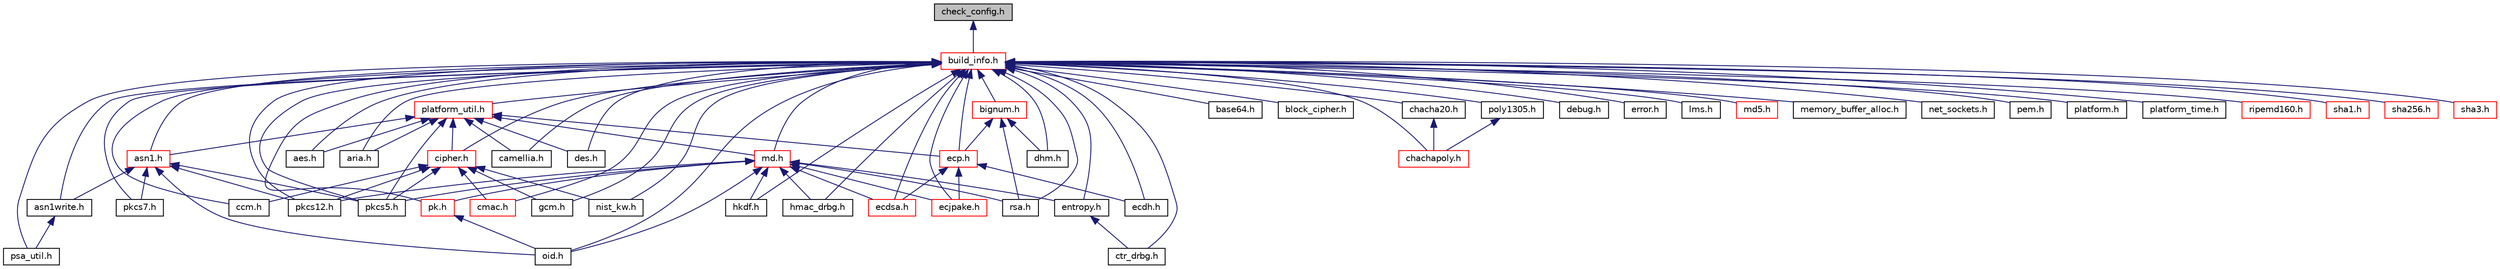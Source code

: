 digraph "check_config.h"
{
 // LATEX_PDF_SIZE
  edge [fontname="Helvetica",fontsize="10",labelfontname="Helvetica",labelfontsize="10"];
  node [fontname="Helvetica",fontsize="10",shape=record];
  Node1 [label="check_config.h",height=0.2,width=0.4,color="black", fillcolor="grey75", style="filled", fontcolor="black",tooltip="Consistency checks for configuration options."];
  Node1 -> Node2 [dir="back",color="midnightblue",fontsize="10",style="solid",fontname="Helvetica"];
  Node2 [label="build_info.h",height=0.2,width=0.4,color="red", fillcolor="white", style="filled",URL="$mbedtls_2build__info_8h.html",tooltip="Build-time configuration info."];
  Node2 -> Node3 [dir="back",color="midnightblue",fontsize="10",style="solid",fontname="Helvetica"];
  Node3 [label="aes.h",height=0.2,width=0.4,color="black", fillcolor="white", style="filled",URL="$aes_8h.html",tooltip="This file contains AES definitions and functions."];
  Node2 -> Node4 [dir="back",color="midnightblue",fontsize="10",style="solid",fontname="Helvetica"];
  Node4 [label="aria.h",height=0.2,width=0.4,color="black", fillcolor="white", style="filled",URL="$aria_8h.html",tooltip="ARIA block cipher."];
  Node2 -> Node5 [dir="back",color="midnightblue",fontsize="10",style="solid",fontname="Helvetica"];
  Node5 [label="asn1.h",height=0.2,width=0.4,color="red", fillcolor="white", style="filled",URL="$asn1_8h.html",tooltip="Generic ASN.1 parsing."];
  Node5 -> Node6 [dir="back",color="midnightblue",fontsize="10",style="solid",fontname="Helvetica"];
  Node6 [label="asn1write.h",height=0.2,width=0.4,color="black", fillcolor="white", style="filled",URL="$asn1write_8h.html",tooltip="ASN.1 buffer writing functionality."];
  Node6 -> Node7 [dir="back",color="midnightblue",fontsize="10",style="solid",fontname="Helvetica"];
  Node7 [label="psa_util.h",height=0.2,width=0.4,color="black", fillcolor="white", style="filled",URL="$psa__util_8h.html",tooltip="Utility functions for the use of the PSA Crypto library."];
  Node5 -> Node8 [dir="back",color="midnightblue",fontsize="10",style="solid",fontname="Helvetica"];
  Node8 [label="oid.h",height=0.2,width=0.4,color="black", fillcolor="white", style="filled",URL="$oid_8h.html",tooltip="Object Identifier (OID) database."];
  Node5 -> Node9 [dir="back",color="midnightblue",fontsize="10",style="solid",fontname="Helvetica"];
  Node9 [label="pkcs12.h",height=0.2,width=0.4,color="black", fillcolor="white", style="filled",URL="$pkcs12_8h.html",tooltip="PKCS#12 Personal Information Exchange Syntax."];
  Node5 -> Node10 [dir="back",color="midnightblue",fontsize="10",style="solid",fontname="Helvetica"];
  Node10 [label="pkcs5.h",height=0.2,width=0.4,color="black", fillcolor="white", style="filled",URL="$pkcs5_8h.html",tooltip="PKCS#5 functions."];
  Node5 -> Node11 [dir="back",color="midnightblue",fontsize="10",style="solid",fontname="Helvetica"];
  Node11 [label="pkcs7.h",height=0.2,width=0.4,color="black", fillcolor="white", style="filled",URL="$pkcs7_8h.html",tooltip="PKCS #7 generic defines and structures https://tools.ietf.org/html/rfc2315."];
  Node2 -> Node6 [dir="back",color="midnightblue",fontsize="10",style="solid",fontname="Helvetica"];
  Node2 -> Node16 [dir="back",color="midnightblue",fontsize="10",style="solid",fontname="Helvetica"];
  Node16 [label="base64.h",height=0.2,width=0.4,color="black", fillcolor="white", style="filled",URL="$base64_8h.html",tooltip="RFC 1521 base64 encoding/decoding."];
  Node2 -> Node17 [dir="back",color="midnightblue",fontsize="10",style="solid",fontname="Helvetica"];
  Node17 [label="bignum.h",height=0.2,width=0.4,color="red", fillcolor="white", style="filled",URL="$bignum_8h.html",tooltip="Multi-precision integer library."];
  Node17 -> Node18 [dir="back",color="midnightblue",fontsize="10",style="solid",fontname="Helvetica"];
  Node18 [label="dhm.h",height=0.2,width=0.4,color="black", fillcolor="white", style="filled",URL="$dhm_8h.html",tooltip="This file contains Diffie-Hellman-Merkle (DHM) key exchange definitions and functions."];
  Node17 -> Node19 [dir="back",color="midnightblue",fontsize="10",style="solid",fontname="Helvetica"];
  Node19 [label="ecp.h",height=0.2,width=0.4,color="red", fillcolor="white", style="filled",URL="$ecp_8h.html",tooltip="This file provides an API for Elliptic Curves over GF(P) (ECP)."];
  Node19 -> Node20 [dir="back",color="midnightblue",fontsize="10",style="solid",fontname="Helvetica"];
  Node20 [label="ecdh.h",height=0.2,width=0.4,color="black", fillcolor="white", style="filled",URL="$ecdh_8h.html",tooltip="This file contains ECDH definitions and functions."];
  Node19 -> Node21 [dir="back",color="midnightblue",fontsize="10",style="solid",fontname="Helvetica"];
  Node21 [label="ecdsa.h",height=0.2,width=0.4,color="red", fillcolor="white", style="filled",URL="$ecdsa_8h.html",tooltip="This file contains ECDSA definitions and functions."];
  Node19 -> Node35 [dir="back",color="midnightblue",fontsize="10",style="solid",fontname="Helvetica"];
  Node35 [label="ecjpake.h",height=0.2,width=0.4,color="red", fillcolor="white", style="filled",URL="$ecjpake_8h.html",tooltip="Elliptic curve J-PAKE."];
  Node17 -> Node36 [dir="back",color="midnightblue",fontsize="10",style="solid",fontname="Helvetica"];
  Node36 [label="rsa.h",height=0.2,width=0.4,color="black", fillcolor="white", style="filled",URL="$rsa_8h.html",tooltip="This file provides an API for the RSA public-key cryptosystem."];
  Node2 -> Node37 [dir="back",color="midnightblue",fontsize="10",style="solid",fontname="Helvetica"];
  Node37 [label="block_cipher.h",height=0.2,width=0.4,color="black", fillcolor="white", style="filled",URL="$block__cipher_8h.html",tooltip="Internal abstraction layer."];
  Node2 -> Node38 [dir="back",color="midnightblue",fontsize="10",style="solid",fontname="Helvetica"];
  Node38 [label="camellia.h",height=0.2,width=0.4,color="black", fillcolor="white", style="filled",URL="$camellia_8h.html",tooltip="Camellia block cipher."];
  Node2 -> Node39 [dir="back",color="midnightblue",fontsize="10",style="solid",fontname="Helvetica"];
  Node39 [label="ccm.h",height=0.2,width=0.4,color="black", fillcolor="white", style="filled",URL="$ccm_8h.html",tooltip="This file provides an API for the CCM authenticated encryption mode for block ciphers."];
  Node2 -> Node40 [dir="back",color="midnightblue",fontsize="10",style="solid",fontname="Helvetica"];
  Node40 [label="chacha20.h",height=0.2,width=0.4,color="black", fillcolor="white", style="filled",URL="$chacha20_8h.html",tooltip="This file contains ChaCha20 definitions and functions."];
  Node40 -> Node41 [dir="back",color="midnightblue",fontsize="10",style="solid",fontname="Helvetica"];
  Node41 [label="chachapoly.h",height=0.2,width=0.4,color="red", fillcolor="white", style="filled",URL="$chachapoly_8h.html",tooltip="This file contains the AEAD-ChaCha20-Poly1305 definitions and functions."];
  Node2 -> Node41 [dir="back",color="midnightblue",fontsize="10",style="solid",fontname="Helvetica"];
  Node2 -> Node42 [dir="back",color="midnightblue",fontsize="10",style="solid",fontname="Helvetica"];
  Node42 [label="cipher.h",height=0.2,width=0.4,color="red", fillcolor="white", style="filled",URL="$cipher_8h.html",tooltip="This file contains an abstraction interface for use with the cipher primitives provided by the librar..."];
  Node42 -> Node39 [dir="back",color="midnightblue",fontsize="10",style="solid",fontname="Helvetica"];
  Node42 -> Node43 [dir="back",color="midnightblue",fontsize="10",style="solid",fontname="Helvetica"];
  Node43 [label="cmac.h",height=0.2,width=0.4,color="red", fillcolor="white", style="filled",URL="$cmac_8h.html",tooltip="This file contains CMAC definitions and functions."];
  Node42 -> Node44 [dir="back",color="midnightblue",fontsize="10",style="solid",fontname="Helvetica"];
  Node44 [label="gcm.h",height=0.2,width=0.4,color="black", fillcolor="white", style="filled",URL="$gcm_8h.html",tooltip="This file contains GCM definitions and functions."];
  Node42 -> Node45 [dir="back",color="midnightblue",fontsize="10",style="solid",fontname="Helvetica"];
  Node45 [label="nist_kw.h",height=0.2,width=0.4,color="black", fillcolor="white", style="filled",URL="$nist__kw_8h.html",tooltip="This file provides an API for key wrapping (KW) and key wrapping with padding (KWP) as defined in NIS..."];
  Node42 -> Node9 [dir="back",color="midnightblue",fontsize="10",style="solid",fontname="Helvetica"];
  Node42 -> Node10 [dir="back",color="midnightblue",fontsize="10",style="solid",fontname="Helvetica"];
  Node2 -> Node43 [dir="back",color="midnightblue",fontsize="10",style="solid",fontname="Helvetica"];
  Node2 -> Node26 [dir="back",color="midnightblue",fontsize="10",style="solid",fontname="Helvetica"];
  Node26 [label="ctr_drbg.h",height=0.2,width=0.4,color="black", fillcolor="white", style="filled",URL="$ctr__drbg_8h.html",tooltip="This file contains definitions and functions for the CTR_DRBG pseudorandom generator."];
  Node2 -> Node49 [dir="back",color="midnightblue",fontsize="10",style="solid",fontname="Helvetica"];
  Node49 [label="entropy.h",height=0.2,width=0.4,color="black", fillcolor="white", style="filled",URL="$entropy_8h.html",tooltip="Entropy accumulator implementation."];
  Node49 -> Node26 [dir="back",color="midnightblue",fontsize="10",style="solid",fontname="Helvetica"];
  Node2 -> Node50 [dir="back",color="midnightblue",fontsize="10",style="solid",fontname="Helvetica"];
  Node50 [label="md.h",height=0.2,width=0.4,color="red", fillcolor="white", style="filled",URL="$md_8h.html",tooltip="This file contains the generic functions for message-digest (hashing) and HMAC."];
  Node50 -> Node49 [dir="back",color="midnightblue",fontsize="10",style="solid",fontname="Helvetica"];
  Node50 -> Node21 [dir="back",color="midnightblue",fontsize="10",style="solid",fontname="Helvetica"];
  Node50 -> Node35 [dir="back",color="midnightblue",fontsize="10",style="solid",fontname="Helvetica"];
  Node50 -> Node51 [dir="back",color="midnightblue",fontsize="10",style="solid",fontname="Helvetica"];
  Node51 [label="hkdf.h",height=0.2,width=0.4,color="black", fillcolor="white", style="filled",URL="$hkdf_8h.html",tooltip="This file contains the HKDF interface."];
  Node50 -> Node52 [dir="back",color="midnightblue",fontsize="10",style="solid",fontname="Helvetica"];
  Node52 [label="hmac_drbg.h",height=0.2,width=0.4,color="black", fillcolor="white", style="filled",URL="$hmac__drbg_8h.html",tooltip="The HMAC_DRBG pseudorandom generator."];
  Node50 -> Node8 [dir="back",color="midnightblue",fontsize="10",style="solid",fontname="Helvetica"];
  Node50 -> Node53 [dir="back",color="midnightblue",fontsize="10",style="solid",fontname="Helvetica"];
  Node53 [label="pk.h",height=0.2,width=0.4,color="red", fillcolor="white", style="filled",URL="$pk_8h.html",tooltip="Public Key abstraction layer."];
  Node53 -> Node8 [dir="back",color="midnightblue",fontsize="10",style="solid",fontname="Helvetica"];
  Node50 -> Node9 [dir="back",color="midnightblue",fontsize="10",style="solid",fontname="Helvetica"];
  Node50 -> Node10 [dir="back",color="midnightblue",fontsize="10",style="solid",fontname="Helvetica"];
  Node50 -> Node36 [dir="back",color="midnightblue",fontsize="10",style="solid",fontname="Helvetica"];
  Node2 -> Node28 [dir="back",color="midnightblue",fontsize="10",style="solid",fontname="Helvetica"];
  Node28 [label="debug.h",height=0.2,width=0.4,color="black", fillcolor="white", style="filled",URL="$debug_8h.html",tooltip="Functions for controlling and providing debug output from the library."];
  Node2 -> Node54 [dir="back",color="midnightblue",fontsize="10",style="solid",fontname="Helvetica"];
  Node54 [label="des.h",height=0.2,width=0.4,color="black", fillcolor="white", style="filled",URL="$des_8h.html",tooltip="DES block cipher."];
  Node2 -> Node18 [dir="back",color="midnightblue",fontsize="10",style="solid",fontname="Helvetica"];
  Node2 -> Node20 [dir="back",color="midnightblue",fontsize="10",style="solid",fontname="Helvetica"];
  Node2 -> Node21 [dir="back",color="midnightblue",fontsize="10",style="solid",fontname="Helvetica"];
  Node2 -> Node35 [dir="back",color="midnightblue",fontsize="10",style="solid",fontname="Helvetica"];
  Node2 -> Node19 [dir="back",color="midnightblue",fontsize="10",style="solid",fontname="Helvetica"];
  Node2 -> Node55 [dir="back",color="midnightblue",fontsize="10",style="solid",fontname="Helvetica"];
  Node55 [label="error.h",height=0.2,width=0.4,color="black", fillcolor="white", style="filled",URL="$mbedtls_2error_8h.html",tooltip="Error to string translation."];
  Node2 -> Node44 [dir="back",color="midnightblue",fontsize="10",style="solid",fontname="Helvetica"];
  Node2 -> Node51 [dir="back",color="midnightblue",fontsize="10",style="solid",fontname="Helvetica"];
  Node2 -> Node52 [dir="back",color="midnightblue",fontsize="10",style="solid",fontname="Helvetica"];
  Node2 -> Node56 [dir="back",color="midnightblue",fontsize="10",style="solid",fontname="Helvetica"];
  Node56 [label="lms.h",height=0.2,width=0.4,color="black", fillcolor="white", style="filled",URL="$lms_8h.html",tooltip="This file provides an API for the LMS post-quantum-safe stateful-hash public-key signature scheme as ..."];
  Node2 -> Node57 [dir="back",color="midnightblue",fontsize="10",style="solid",fontname="Helvetica"];
  Node57 [label="md5.h",height=0.2,width=0.4,color="red", fillcolor="white", style="filled",URL="$md5_8h.html",tooltip="MD5 message digest algorithm (hash function)"];
  Node2 -> Node58 [dir="back",color="midnightblue",fontsize="10",style="solid",fontname="Helvetica"];
  Node58 [label="memory_buffer_alloc.h",height=0.2,width=0.4,color="black", fillcolor="white", style="filled",URL="$memory__buffer__alloc_8h.html",tooltip="Buffer-based memory allocator."];
  Node2 -> Node29 [dir="back",color="midnightblue",fontsize="10",style="solid",fontname="Helvetica"];
  Node29 [label="net_sockets.h",height=0.2,width=0.4,color="black", fillcolor="white", style="filled",URL="$net__sockets_8h.html",tooltip="Network sockets abstraction layer to integrate Mbed TLS into a BSD-style sockets API."];
  Node2 -> Node45 [dir="back",color="midnightblue",fontsize="10",style="solid",fontname="Helvetica"];
  Node2 -> Node8 [dir="back",color="midnightblue",fontsize="10",style="solid",fontname="Helvetica"];
  Node2 -> Node59 [dir="back",color="midnightblue",fontsize="10",style="solid",fontname="Helvetica"];
  Node59 [label="pem.h",height=0.2,width=0.4,color="black", fillcolor="white", style="filled",URL="$pem_8h.html",tooltip="Privacy Enhanced Mail (PEM) decoding."];
  Node2 -> Node53 [dir="back",color="midnightblue",fontsize="10",style="solid",fontname="Helvetica"];
  Node2 -> Node9 [dir="back",color="midnightblue",fontsize="10",style="solid",fontname="Helvetica"];
  Node2 -> Node10 [dir="back",color="midnightblue",fontsize="10",style="solid",fontname="Helvetica"];
  Node2 -> Node11 [dir="back",color="midnightblue",fontsize="10",style="solid",fontname="Helvetica"];
  Node2 -> Node60 [dir="back",color="midnightblue",fontsize="10",style="solid",fontname="Helvetica"];
  Node60 [label="platform.h",height=0.2,width=0.4,color="black", fillcolor="white", style="filled",URL="$platform_8h.html",tooltip="This file contains the definitions and functions of the Mbed TLS platform abstraction layer."];
  Node2 -> Node61 [dir="back",color="midnightblue",fontsize="10",style="solid",fontname="Helvetica"];
  Node61 [label="platform_time.h",height=0.2,width=0.4,color="black", fillcolor="white", style="filled",URL="$platform__time_8h.html",tooltip="Mbed TLS Platform time abstraction."];
  Node2 -> Node62 [dir="back",color="midnightblue",fontsize="10",style="solid",fontname="Helvetica"];
  Node62 [label="platform_util.h",height=0.2,width=0.4,color="red", fillcolor="white", style="filled",URL="$platform__util_8h.html",tooltip="Common and shared functions used by multiple modules in the Mbed TLS library."];
  Node62 -> Node3 [dir="back",color="midnightblue",fontsize="10",style="solid",fontname="Helvetica"];
  Node62 -> Node4 [dir="back",color="midnightblue",fontsize="10",style="solid",fontname="Helvetica"];
  Node62 -> Node5 [dir="back",color="midnightblue",fontsize="10",style="solid",fontname="Helvetica"];
  Node62 -> Node38 [dir="back",color="midnightblue",fontsize="10",style="solid",fontname="Helvetica"];
  Node62 -> Node42 [dir="back",color="midnightblue",fontsize="10",style="solid",fontname="Helvetica"];
  Node62 -> Node50 [dir="back",color="midnightblue",fontsize="10",style="solid",fontname="Helvetica"];
  Node62 -> Node54 [dir="back",color="midnightblue",fontsize="10",style="solid",fontname="Helvetica"];
  Node62 -> Node19 [dir="back",color="midnightblue",fontsize="10",style="solid",fontname="Helvetica"];
  Node62 -> Node10 [dir="back",color="midnightblue",fontsize="10",style="solid",fontname="Helvetica"];
  Node2 -> Node63 [dir="back",color="midnightblue",fontsize="10",style="solid",fontname="Helvetica"];
  Node63 [label="poly1305.h",height=0.2,width=0.4,color="black", fillcolor="white", style="filled",URL="$poly1305_8h.html",tooltip="This file contains Poly1305 definitions and functions."];
  Node63 -> Node41 [dir="back",color="midnightblue",fontsize="10",style="solid",fontname="Helvetica"];
  Node2 -> Node7 [dir="back",color="midnightblue",fontsize="10",style="solid",fontname="Helvetica"];
  Node2 -> Node64 [dir="back",color="midnightblue",fontsize="10",style="solid",fontname="Helvetica"];
  Node64 [label="ripemd160.h",height=0.2,width=0.4,color="red", fillcolor="white", style="filled",URL="$ripemd160_8h.html",tooltip="RIPE MD-160 message digest."];
  Node2 -> Node36 [dir="back",color="midnightblue",fontsize="10",style="solid",fontname="Helvetica"];
  Node2 -> Node65 [dir="back",color="midnightblue",fontsize="10",style="solid",fontname="Helvetica"];
  Node65 [label="sha1.h",height=0.2,width=0.4,color="red", fillcolor="white", style="filled",URL="$sha1_8h.html",tooltip="This file contains SHA-1 definitions and functions."];
  Node2 -> Node66 [dir="back",color="midnightblue",fontsize="10",style="solid",fontname="Helvetica"];
  Node66 [label="sha256.h",height=0.2,width=0.4,color="red", fillcolor="white", style="filled",URL="$sha256_8h.html",tooltip="This file contains SHA-224 and SHA-256 definitions and functions."];
  Node2 -> Node67 [dir="back",color="midnightblue",fontsize="10",style="solid",fontname="Helvetica"];
  Node67 [label="sha3.h",height=0.2,width=0.4,color="red", fillcolor="white", style="filled",URL="$sha3_8h.html",tooltip="This file contains SHA-3 definitions and functions."];
}
